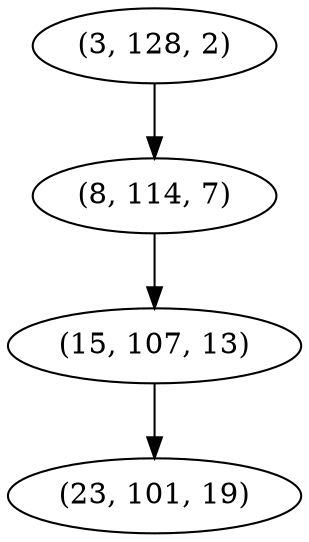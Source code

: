 digraph tree {
    "(3, 128, 2)";
    "(8, 114, 7)";
    "(15, 107, 13)";
    "(23, 101, 19)";
    "(3, 128, 2)" -> "(8, 114, 7)";
    "(8, 114, 7)" -> "(15, 107, 13)";
    "(15, 107, 13)" -> "(23, 101, 19)";
}

